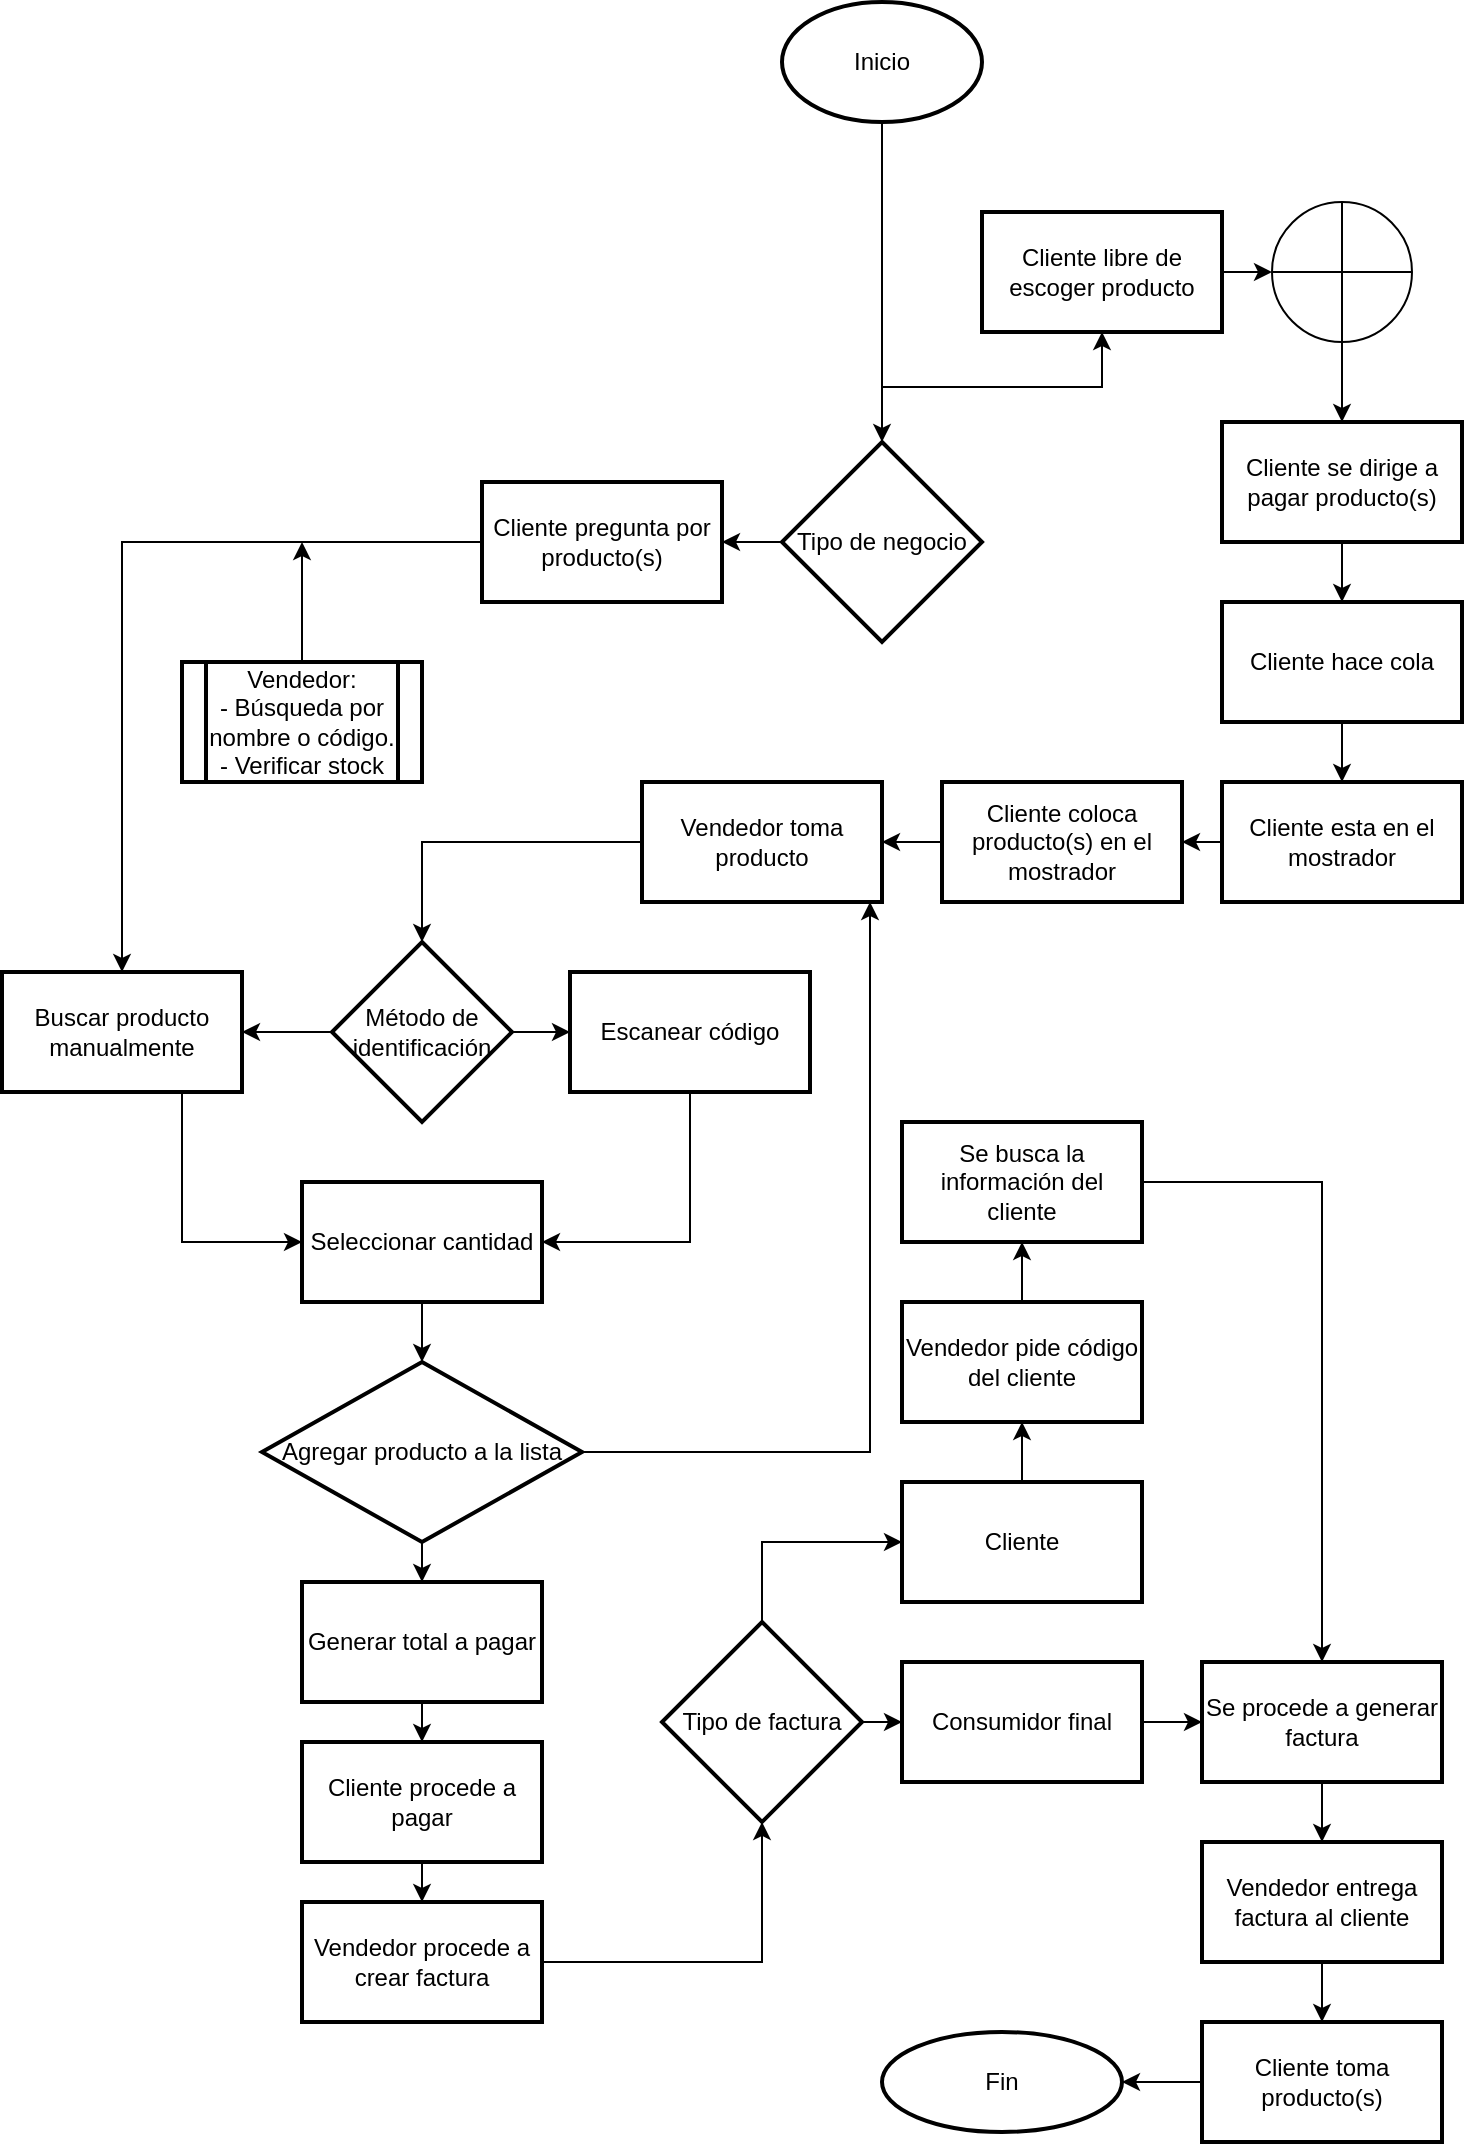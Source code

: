 <mxfile version="14.3.0" type="gitlab"><diagram id="bnw0htxDYnWuBUBySr-W" name="Page-1"><mxGraphModel dx="782" dy="1875" grid="1" gridSize="10" guides="1" tooltips="1" connect="1" arrows="1" fold="1" page="1" pageScale="1" pageWidth="827" pageHeight="1169" math="0" shadow="0"><root><mxCell id="0"/><mxCell id="1" parent="0"/><mxCell id="eXAuKKe24Ih8BeLK792_-86" style="edgeStyle=orthogonalEdgeStyle;rounded=0;orthogonalLoop=1;jettySize=auto;html=1;" edge="1" parent="1" source="eXAuKKe24Ih8BeLK792_-1" target="eXAuKKe24Ih8BeLK792_-63"><mxGeometry relative="1" as="geometry"/></mxCell><mxCell id="eXAuKKe24Ih8BeLK792_-1" value="Inicio" style="strokeWidth=2;html=1;shape=mxgraph.flowchart.start_1;whiteSpace=wrap;" vertex="1" parent="1"><mxGeometry x="400" y="-250" width="100" height="60" as="geometry"/></mxCell><mxCell id="eXAuKKe24Ih8BeLK792_-5" value="" style="edgeStyle=orthogonalEdgeStyle;rounded=0;orthogonalLoop=1;jettySize=auto;html=1;" edge="1" parent="1" source="eXAuKKe24Ih8BeLK792_-2" target="eXAuKKe24Ih8BeLK792_-4"><mxGeometry relative="1" as="geometry"/></mxCell><mxCell id="eXAuKKe24Ih8BeLK792_-2" value="Cliente se dirige a pagar producto(s)" style="whiteSpace=wrap;html=1;strokeWidth=2;" vertex="1" parent="1"><mxGeometry x="620" y="-40" width="120" height="60" as="geometry"/></mxCell><mxCell id="eXAuKKe24Ih8BeLK792_-7" value="" style="edgeStyle=orthogonalEdgeStyle;rounded=0;orthogonalLoop=1;jettySize=auto;html=1;" edge="1" parent="1" source="eXAuKKe24Ih8BeLK792_-4" target="eXAuKKe24Ih8BeLK792_-6"><mxGeometry relative="1" as="geometry"/></mxCell><mxCell id="eXAuKKe24Ih8BeLK792_-4" value="Cliente hace cola" style="whiteSpace=wrap;html=1;strokeWidth=2;" vertex="1" parent="1"><mxGeometry x="620" y="50" width="120" height="60" as="geometry"/></mxCell><mxCell id="eXAuKKe24Ih8BeLK792_-9" value="" style="edgeStyle=orthogonalEdgeStyle;rounded=0;orthogonalLoop=1;jettySize=auto;html=1;" edge="1" parent="1" source="eXAuKKe24Ih8BeLK792_-6" target="eXAuKKe24Ih8BeLK792_-8"><mxGeometry relative="1" as="geometry"><Array as="points"><mxPoint x="610" y="170"/><mxPoint x="610" y="170"/></Array></mxGeometry></mxCell><mxCell id="eXAuKKe24Ih8BeLK792_-6" value="Cliente esta en el mostrador" style="whiteSpace=wrap;html=1;strokeWidth=2;" vertex="1" parent="1"><mxGeometry x="620" y="140" width="120" height="60" as="geometry"/></mxCell><mxCell id="eXAuKKe24Ih8BeLK792_-19" value="" style="edgeStyle=orthogonalEdgeStyle;rounded=0;orthogonalLoop=1;jettySize=auto;html=1;" edge="1" parent="1" source="eXAuKKe24Ih8BeLK792_-8" target="eXAuKKe24Ih8BeLK792_-18"><mxGeometry relative="1" as="geometry"/></mxCell><mxCell id="eXAuKKe24Ih8BeLK792_-8" value="Cliente coloca producto(s) en el mostrador" style="whiteSpace=wrap;html=1;strokeWidth=2;" vertex="1" parent="1"><mxGeometry x="480" y="140" width="120" height="60" as="geometry"/></mxCell><mxCell id="eXAuKKe24Ih8BeLK792_-21" value="" style="edgeStyle=orthogonalEdgeStyle;rounded=0;orthogonalLoop=1;jettySize=auto;html=1;" edge="1" parent="1" source="eXAuKKe24Ih8BeLK792_-18" target="eXAuKKe24Ih8BeLK792_-20"><mxGeometry relative="1" as="geometry"/></mxCell><mxCell id="eXAuKKe24Ih8BeLK792_-18" value="Vendedor toma producto" style="whiteSpace=wrap;html=1;strokeWidth=2;" vertex="1" parent="1"><mxGeometry x="330" y="140" width="120" height="60" as="geometry"/></mxCell><mxCell id="eXAuKKe24Ih8BeLK792_-23" value="" style="edgeStyle=orthogonalEdgeStyle;rounded=0;orthogonalLoop=1;jettySize=auto;html=1;" edge="1" parent="1" source="eXAuKKe24Ih8BeLK792_-20" target="eXAuKKe24Ih8BeLK792_-22"><mxGeometry relative="1" as="geometry"/></mxCell><mxCell id="eXAuKKe24Ih8BeLK792_-25" value="" style="edgeStyle=orthogonalEdgeStyle;rounded=0;orthogonalLoop=1;jettySize=auto;html=1;" edge="1" parent="1" source="eXAuKKe24Ih8BeLK792_-20" target="eXAuKKe24Ih8BeLK792_-24"><mxGeometry relative="1" as="geometry"/></mxCell><mxCell id="eXAuKKe24Ih8BeLK792_-20" value="Método de identificación" style="rhombus;whiteSpace=wrap;html=1;strokeWidth=2;" vertex="1" parent="1"><mxGeometry x="175" y="220" width="90" height="90" as="geometry"/></mxCell><mxCell id="eXAuKKe24Ih8BeLK792_-28" style="edgeStyle=orthogonalEdgeStyle;rounded=0;orthogonalLoop=1;jettySize=auto;html=1;entryX=1;entryY=0.5;entryDx=0;entryDy=0;" edge="1" parent="1" source="eXAuKKe24Ih8BeLK792_-22" target="eXAuKKe24Ih8BeLK792_-26"><mxGeometry relative="1" as="geometry"><Array as="points"><mxPoint x="354" y="370"/></Array></mxGeometry></mxCell><mxCell id="eXAuKKe24Ih8BeLK792_-22" value="Escanear código" style="whiteSpace=wrap;html=1;strokeWidth=2;" vertex="1" parent="1"><mxGeometry x="294" y="235" width="120" height="60" as="geometry"/></mxCell><mxCell id="eXAuKKe24Ih8BeLK792_-27" value="" style="edgeStyle=orthogonalEdgeStyle;rounded=0;orthogonalLoop=1;jettySize=auto;html=1;" edge="1" parent="1" source="eXAuKKe24Ih8BeLK792_-24" target="eXAuKKe24Ih8BeLK792_-26"><mxGeometry relative="1" as="geometry"><Array as="points"><mxPoint x="100" y="370"/></Array></mxGeometry></mxCell><mxCell id="eXAuKKe24Ih8BeLK792_-24" value="Buscar producto manualmente" style="whiteSpace=wrap;html=1;strokeWidth=2;" vertex="1" parent="1"><mxGeometry x="10" y="235" width="120" height="60" as="geometry"/></mxCell><mxCell id="eXAuKKe24Ih8BeLK792_-30" value="" style="edgeStyle=orthogonalEdgeStyle;rounded=0;orthogonalLoop=1;jettySize=auto;html=1;" edge="1" parent="1" source="eXAuKKe24Ih8BeLK792_-26" target="eXAuKKe24Ih8BeLK792_-33"><mxGeometry relative="1" as="geometry"><mxPoint x="250" y="720" as="targetPoint"/></mxGeometry></mxCell><mxCell id="eXAuKKe24Ih8BeLK792_-26" value="Seleccionar cantidad" style="whiteSpace=wrap;html=1;strokeWidth=2;" vertex="1" parent="1"><mxGeometry x="160" y="340" width="120" height="60" as="geometry"/></mxCell><mxCell id="eXAuKKe24Ih8BeLK792_-37" value="" style="edgeStyle=orthogonalEdgeStyle;rounded=0;orthogonalLoop=1;jettySize=auto;html=1;" edge="1" parent="1" source="eXAuKKe24Ih8BeLK792_-33" target="eXAuKKe24Ih8BeLK792_-36"><mxGeometry relative="1" as="geometry"/></mxCell><mxCell id="eXAuKKe24Ih8BeLK792_-42" style="edgeStyle=orthogonalEdgeStyle;rounded=0;orthogonalLoop=1;jettySize=auto;html=1;entryX=0.95;entryY=1;entryDx=0;entryDy=0;entryPerimeter=0;" edge="1" parent="1" source="eXAuKKe24Ih8BeLK792_-33" target="eXAuKKe24Ih8BeLK792_-18"><mxGeometry relative="1" as="geometry"/></mxCell><mxCell id="eXAuKKe24Ih8BeLK792_-33" value="Agregar producto a la lista" style="strokeWidth=2;html=1;shape=mxgraph.flowchart.decision;whiteSpace=wrap;" vertex="1" parent="1"><mxGeometry x="140" y="430" width="160" height="90" as="geometry"/></mxCell><mxCell id="eXAuKKe24Ih8BeLK792_-45" value="" style="edgeStyle=orthogonalEdgeStyle;rounded=0;orthogonalLoop=1;jettySize=auto;html=1;" edge="1" parent="1" source="eXAuKKe24Ih8BeLK792_-34" target="eXAuKKe24Ih8BeLK792_-44"><mxGeometry relative="1" as="geometry"><Array as="points"><mxPoint x="390" y="520"/></Array></mxGeometry></mxCell><mxCell id="eXAuKKe24Ih8BeLK792_-47" value="" style="edgeStyle=orthogonalEdgeStyle;rounded=0;orthogonalLoop=1;jettySize=auto;html=1;" edge="1" parent="1" source="eXAuKKe24Ih8BeLK792_-34" target="eXAuKKe24Ih8BeLK792_-46"><mxGeometry relative="1" as="geometry"/></mxCell><mxCell id="eXAuKKe24Ih8BeLK792_-34" value="Tipo de factura" style="strokeWidth=2;html=1;shape=mxgraph.flowchart.decision;whiteSpace=wrap;" vertex="1" parent="1"><mxGeometry x="340" y="560" width="100" height="100" as="geometry"/></mxCell><mxCell id="eXAuKKe24Ih8BeLK792_-39" value="" style="edgeStyle=orthogonalEdgeStyle;rounded=0;orthogonalLoop=1;jettySize=auto;html=1;" edge="1" parent="1" source="eXAuKKe24Ih8BeLK792_-36" target="eXAuKKe24Ih8BeLK792_-38"><mxGeometry relative="1" as="geometry"/></mxCell><mxCell id="eXAuKKe24Ih8BeLK792_-36" value="Generar total a pagar" style="whiteSpace=wrap;html=1;strokeWidth=2;" vertex="1" parent="1"><mxGeometry x="160" y="540" width="120" height="60" as="geometry"/></mxCell><mxCell id="eXAuKKe24Ih8BeLK792_-41" value="" style="edgeStyle=orthogonalEdgeStyle;rounded=0;orthogonalLoop=1;jettySize=auto;html=1;" edge="1" parent="1" source="eXAuKKe24Ih8BeLK792_-38" target="eXAuKKe24Ih8BeLK792_-40"><mxGeometry relative="1" as="geometry"/></mxCell><mxCell id="eXAuKKe24Ih8BeLK792_-38" value="Cliente procede a pagar" style="whiteSpace=wrap;html=1;strokeWidth=2;" vertex="1" parent="1"><mxGeometry x="160" y="620" width="120" height="60" as="geometry"/></mxCell><mxCell id="eXAuKKe24Ih8BeLK792_-43" style="edgeStyle=orthogonalEdgeStyle;rounded=0;orthogonalLoop=1;jettySize=auto;html=1;entryX=0.5;entryY=1;entryDx=0;entryDy=0;entryPerimeter=0;" edge="1" parent="1" source="eXAuKKe24Ih8BeLK792_-40" target="eXAuKKe24Ih8BeLK792_-34"><mxGeometry relative="1" as="geometry"/></mxCell><mxCell id="eXAuKKe24Ih8BeLK792_-40" value="Vendedor procede a crear factura" style="whiteSpace=wrap;html=1;strokeWidth=2;" vertex="1" parent="1"><mxGeometry x="160" y="700" width="120" height="60" as="geometry"/></mxCell><mxCell id="eXAuKKe24Ih8BeLK792_-49" value="" style="edgeStyle=orthogonalEdgeStyle;rounded=0;orthogonalLoop=1;jettySize=auto;html=1;" edge="1" parent="1" source="eXAuKKe24Ih8BeLK792_-44" target="eXAuKKe24Ih8BeLK792_-48"><mxGeometry relative="1" as="geometry"/></mxCell><mxCell id="eXAuKKe24Ih8BeLK792_-44" value="Cliente" style="whiteSpace=wrap;html=1;strokeWidth=2;" vertex="1" parent="1"><mxGeometry x="460" y="490" width="120" height="60" as="geometry"/></mxCell><mxCell id="eXAuKKe24Ih8BeLK792_-53" value="" style="edgeStyle=orthogonalEdgeStyle;rounded=0;orthogonalLoop=1;jettySize=auto;html=1;" edge="1" parent="1" source="eXAuKKe24Ih8BeLK792_-46" target="eXAuKKe24Ih8BeLK792_-52"><mxGeometry relative="1" as="geometry"/></mxCell><mxCell id="eXAuKKe24Ih8BeLK792_-46" value="Consumidor final" style="whiteSpace=wrap;html=1;strokeWidth=2;" vertex="1" parent="1"><mxGeometry x="460" y="580" width="120" height="60" as="geometry"/></mxCell><mxCell id="eXAuKKe24Ih8BeLK792_-51" value="" style="edgeStyle=orthogonalEdgeStyle;rounded=0;orthogonalLoop=1;jettySize=auto;html=1;" edge="1" parent="1" source="eXAuKKe24Ih8BeLK792_-48" target="eXAuKKe24Ih8BeLK792_-50"><mxGeometry relative="1" as="geometry"/></mxCell><mxCell id="eXAuKKe24Ih8BeLK792_-48" value="Vendedor pide código del cliente" style="whiteSpace=wrap;html=1;strokeWidth=2;" vertex="1" parent="1"><mxGeometry x="460" y="400" width="120" height="60" as="geometry"/></mxCell><mxCell id="eXAuKKe24Ih8BeLK792_-54" style="edgeStyle=orthogonalEdgeStyle;rounded=0;orthogonalLoop=1;jettySize=auto;html=1;" edge="1" parent="1" source="eXAuKKe24Ih8BeLK792_-50" target="eXAuKKe24Ih8BeLK792_-52"><mxGeometry relative="1" as="geometry"/></mxCell><mxCell id="eXAuKKe24Ih8BeLK792_-50" value="Se busca la información del cliente" style="whiteSpace=wrap;html=1;strokeWidth=2;" vertex="1" parent="1"><mxGeometry x="460" y="310" width="120" height="60" as="geometry"/></mxCell><mxCell id="eXAuKKe24Ih8BeLK792_-56" value="" style="edgeStyle=orthogonalEdgeStyle;rounded=0;orthogonalLoop=1;jettySize=auto;html=1;" edge="1" parent="1" source="eXAuKKe24Ih8BeLK792_-52" target="eXAuKKe24Ih8BeLK792_-55"><mxGeometry relative="1" as="geometry"/></mxCell><mxCell id="eXAuKKe24Ih8BeLK792_-52" value="Se procede a generar factura" style="whiteSpace=wrap;html=1;strokeWidth=2;" vertex="1" parent="1"><mxGeometry x="610" y="580" width="120" height="60" as="geometry"/></mxCell><mxCell id="eXAuKKe24Ih8BeLK792_-58" value="" style="edgeStyle=orthogonalEdgeStyle;rounded=0;orthogonalLoop=1;jettySize=auto;html=1;" edge="1" parent="1" source="eXAuKKe24Ih8BeLK792_-55" target="eXAuKKe24Ih8BeLK792_-57"><mxGeometry relative="1" as="geometry"/></mxCell><mxCell id="eXAuKKe24Ih8BeLK792_-55" value="Vendedor entrega factura al cliente" style="whiteSpace=wrap;html=1;strokeWidth=2;" vertex="1" parent="1"><mxGeometry x="610" y="670" width="120" height="60" as="geometry"/></mxCell><mxCell id="eXAuKKe24Ih8BeLK792_-62" value="" style="edgeStyle=orthogonalEdgeStyle;rounded=0;orthogonalLoop=1;jettySize=auto;html=1;" edge="1" parent="1" source="eXAuKKe24Ih8BeLK792_-57" target="eXAuKKe24Ih8BeLK792_-61"><mxGeometry relative="1" as="geometry"/></mxCell><mxCell id="eXAuKKe24Ih8BeLK792_-57" value="Cliente toma producto(s)" style="whiteSpace=wrap;html=1;strokeWidth=2;" vertex="1" parent="1"><mxGeometry x="610" y="760" width="120" height="60" as="geometry"/></mxCell><mxCell id="eXAuKKe24Ih8BeLK792_-61" value="Fin" style="ellipse;whiteSpace=wrap;html=1;strokeWidth=2;" vertex="1" parent="1"><mxGeometry x="450" y="765" width="120" height="50" as="geometry"/></mxCell><mxCell id="eXAuKKe24Ih8BeLK792_-66" value="" style="edgeStyle=orthogonalEdgeStyle;rounded=0;orthogonalLoop=1;jettySize=auto;html=1;" edge="1" parent="1" source="eXAuKKe24Ih8BeLK792_-63" target="eXAuKKe24Ih8BeLK792_-65"><mxGeometry relative="1" as="geometry"/></mxCell><mxCell id="eXAuKKe24Ih8BeLK792_-68" value="" style="edgeStyle=orthogonalEdgeStyle;rounded=0;orthogonalLoop=1;jettySize=auto;html=1;" edge="1" parent="1" source="eXAuKKe24Ih8BeLK792_-63" target="eXAuKKe24Ih8BeLK792_-67"><mxGeometry relative="1" as="geometry"/></mxCell><mxCell id="eXAuKKe24Ih8BeLK792_-63" value="Tipo de negocio" style="strokeWidth=2;html=1;shape=mxgraph.flowchart.decision;whiteSpace=wrap;" vertex="1" parent="1"><mxGeometry x="400" y="-30" width="100" height="100" as="geometry"/></mxCell><mxCell id="eXAuKKe24Ih8BeLK792_-85" style="edgeStyle=orthogonalEdgeStyle;rounded=0;orthogonalLoop=1;jettySize=auto;html=1;entryX=0;entryY=0.5;entryDx=0;entryDy=0;entryPerimeter=0;" edge="1" parent="1" source="eXAuKKe24Ih8BeLK792_-65" target="eXAuKKe24Ih8BeLK792_-83"><mxGeometry relative="1" as="geometry"/></mxCell><mxCell id="eXAuKKe24Ih8BeLK792_-65" value="Cliente libre de escoger producto" style="whiteSpace=wrap;html=1;strokeWidth=2;" vertex="1" parent="1"><mxGeometry x="500" y="-145" width="120" height="60" as="geometry"/></mxCell><mxCell id="eXAuKKe24Ih8BeLK792_-88" style="edgeStyle=orthogonalEdgeStyle;rounded=0;orthogonalLoop=1;jettySize=auto;html=1;" edge="1" parent="1" source="eXAuKKe24Ih8BeLK792_-67" target="eXAuKKe24Ih8BeLK792_-24"><mxGeometry relative="1" as="geometry"/></mxCell><mxCell id="eXAuKKe24Ih8BeLK792_-67" value="Cliente pregunta por producto(s)" style="whiteSpace=wrap;html=1;strokeWidth=2;" vertex="1" parent="1"><mxGeometry x="250" y="-10" width="120" height="60" as="geometry"/></mxCell><mxCell id="eXAuKKe24Ih8BeLK792_-89" style="edgeStyle=orthogonalEdgeStyle;rounded=0;orthogonalLoop=1;jettySize=auto;html=1;" edge="1" parent="1" source="eXAuKKe24Ih8BeLK792_-73"><mxGeometry relative="1" as="geometry"><mxPoint x="160" y="20" as="targetPoint"/></mxGeometry></mxCell><mxCell id="eXAuKKe24Ih8BeLK792_-73" value="Vendedor:&lt;br&gt;- Búsqueda por nombre o código.&lt;br&gt;- Verificar stock" style="shape=process;whiteSpace=wrap;html=1;backgroundOutline=1;strokeWidth=2;" vertex="1" parent="1"><mxGeometry x="100" y="80" width="120" height="60" as="geometry"/></mxCell><mxCell id="eXAuKKe24Ih8BeLK792_-84" style="edgeStyle=orthogonalEdgeStyle;rounded=0;orthogonalLoop=1;jettySize=auto;html=1;entryX=0.5;entryY=0;entryDx=0;entryDy=0;" edge="1" parent="1" source="eXAuKKe24Ih8BeLK792_-83" target="eXAuKKe24Ih8BeLK792_-2"><mxGeometry relative="1" as="geometry"/></mxCell><mxCell id="eXAuKKe24Ih8BeLK792_-83" value="" style="verticalLabelPosition=bottom;verticalAlign=top;html=1;shape=mxgraph.flowchart.summing_function;" vertex="1" parent="1"><mxGeometry x="645" y="-150" width="70" height="70" as="geometry"/></mxCell></root></mxGraphModel></diagram></mxfile>